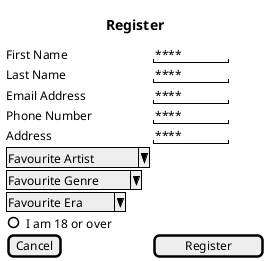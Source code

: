 @startsalt

title Register
{ 
  First Name    | "****     "
  Last Name | "****     "
  Email Address | "****     "
  Phone Number | "****     "
  Address | "****     "
  ^Favourite Artist^
  ^Favourite Genre^
  ^Favourite Era^


  () I am 18 or over
  

  [Cancel] | [  Register   ]
}

@endsalt
